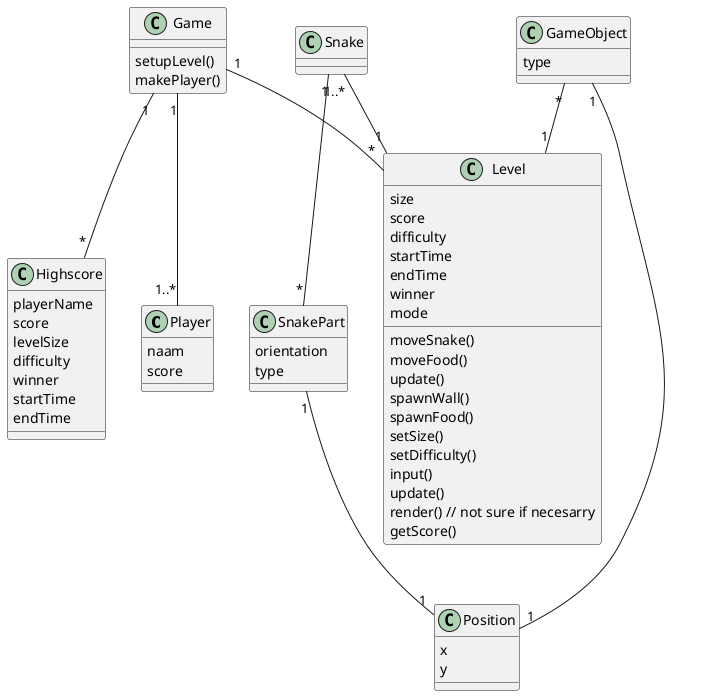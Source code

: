 @startuml snake 

class Player
Player : naam
Player : score

class Level 
Level : size 
Level : score
Level : difficulty
Level : startTime
Level : endTime
Level : winner
Level : mode
Level : moveSnake()
Level : moveFood()
Level : update()
Level : spawnWall()
Level : spawnFood()
Level : setSize()
Level : setDifficulty()
Level : input()
Level : update()
Level : render() // not sure if necesarry
Level : getScore()

class Game 
Game : setupLevel()
Game : makePlayer()

class GameObject
GameObject : type

class Snake 

Class Position 
Position : x 
Position : y

class SnakePart 
SnakePart : orientation
SnakePart : type


class Highscore
Highscore : playerName
Highscore : score
Highscore : levelSize
Highscore : difficulty
Highscore : winner 
Highscore : startTime 
Highscore : endTime

Snake "1" -- "*" SnakePart
SnakePart "1" -- "1" Position

Game "1" -- "*" Highscore

Game "1" -- "1..*" Player 
Game "1" -- "*" Level 
GameObject "*" -- "1" Level 

Snake "1..*" -- "1" Level 
GameObject "1" -- "1" Position
@enduml
